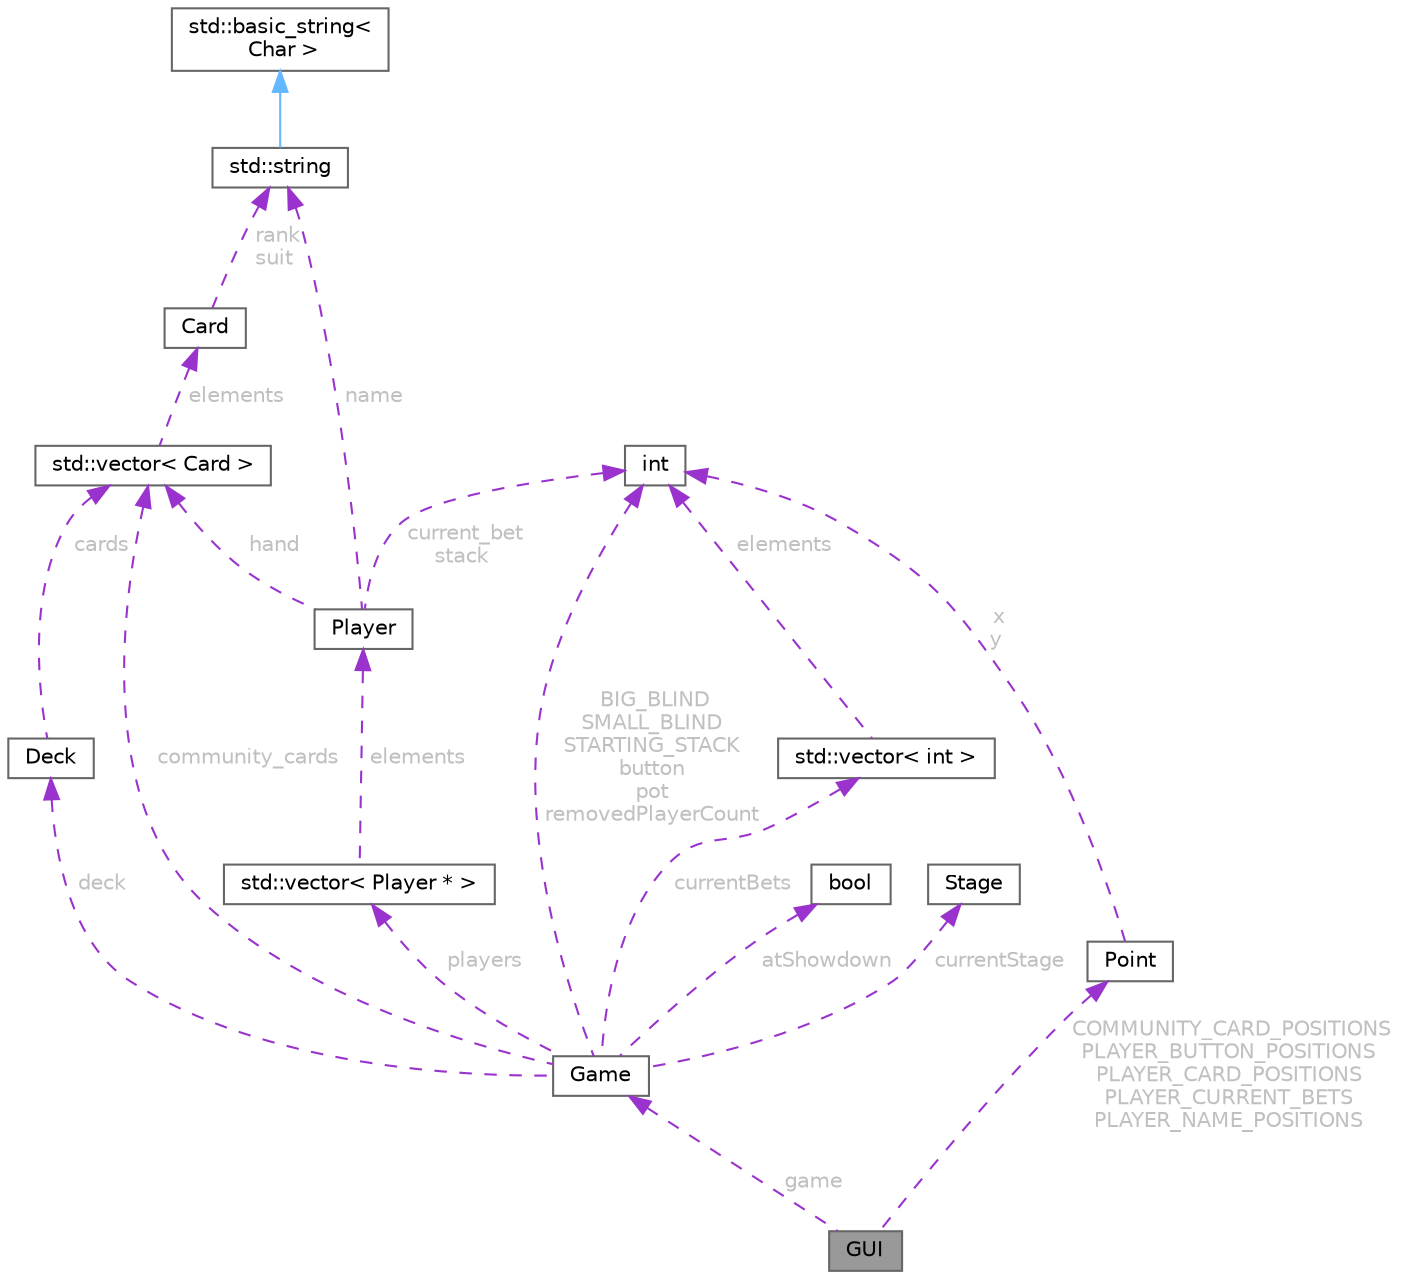 digraph "GUI"
{
 // INTERACTIVE_SVG=YES
 // LATEX_PDF_SIZE
  bgcolor="transparent";
  edge [fontname=Helvetica,fontsize=10,labelfontname=Helvetica,labelfontsize=10];
  node [fontname=Helvetica,fontsize=10,shape=box,height=0.2,width=0.4];
  Node1 [id="Node000001",label="GUI",height=0.2,width=0.4,color="gray40", fillcolor="grey60", style="filled", fontcolor="black",tooltip="Provides a graphical user interface for interacting with the poker game."];
  Node2 -> Node1 [id="edge1_Node000001_Node000002",dir="back",color="darkorchid3",style="dashed",tooltip=" ",label=" game",fontcolor="grey" ];
  Node2 [id="Node000002",label="Game",height=0.2,width=0.4,color="gray40", fillcolor="white", style="filled",URL="$class_game.html",tooltip="Manages the state and flow of a poker game."];
  Node3 -> Node2 [id="edge2_Node000002_Node000003",dir="back",color="darkorchid3",style="dashed",tooltip=" ",label=" deck",fontcolor="grey" ];
  Node3 [id="Node000003",label="Deck",height=0.2,width=0.4,color="gray40", fillcolor="white", style="filled",URL="$class_deck.html",tooltip="Represents a deck of playing cards, providing functionality to shuffle, deal, and manage the deck."];
  Node4 -> Node3 [id="edge3_Node000003_Node000004",dir="back",color="darkorchid3",style="dashed",tooltip=" ",label=" cards",fontcolor="grey" ];
  Node4 [id="Node000004",label="std::vector\< Card \>",height=0.2,width=0.4,color="gray40", fillcolor="white", style="filled",tooltip=" "];
  Node5 -> Node4 [id="edge4_Node000004_Node000005",dir="back",color="darkorchid3",style="dashed",tooltip=" ",label=" elements",fontcolor="grey" ];
  Node5 [id="Node000005",label="Card",height=0.2,width=0.4,color="gray40", fillcolor="white", style="filled",URL="$class_card.html",tooltip="Represents a single card in a deck of cards. Each card has a suit and a rank."];
  Node6 -> Node5 [id="edge5_Node000005_Node000006",dir="back",color="darkorchid3",style="dashed",tooltip=" ",label=" rank\nsuit",fontcolor="grey" ];
  Node6 [id="Node000006",label="std::string",height=0.2,width=0.4,color="gray40", fillcolor="white", style="filled",tooltip=" "];
  Node7 -> Node6 [id="edge6_Node000006_Node000007",dir="back",color="steelblue1",style="solid",tooltip=" "];
  Node7 [id="Node000007",label="std::basic_string\<\l Char \>",height=0.2,width=0.4,color="gray40", fillcolor="white", style="filled",tooltip=" "];
  Node8 -> Node2 [id="edge7_Node000002_Node000008",dir="back",color="darkorchid3",style="dashed",tooltip=" ",label=" players",fontcolor="grey" ];
  Node8 [id="Node000008",label="std::vector\< Player * \>",height=0.2,width=0.4,color="gray40", fillcolor="white", style="filled",tooltip=" "];
  Node9 -> Node8 [id="edge8_Node000008_Node000009",dir="back",color="darkorchid3",style="dashed",tooltip=" ",label=" elements",fontcolor="grey" ];
  Node9 [id="Node000009",label="Player",height=0.2,width=0.4,color="gray40", fillcolor="white", style="filled",URL="$class_player.html",tooltip="Represents a player in the poker game."];
  Node6 -> Node9 [id="edge9_Node000009_Node000006",dir="back",color="darkorchid3",style="dashed",tooltip=" ",label=" name",fontcolor="grey" ];
  Node4 -> Node9 [id="edge10_Node000009_Node000004",dir="back",color="darkorchid3",style="dashed",tooltip=" ",label=" hand",fontcolor="grey" ];
  Node10 -> Node9 [id="edge11_Node000009_Node000010",dir="back",color="darkorchid3",style="dashed",tooltip=" ",label=" current_bet\nstack",fontcolor="grey" ];
  Node10 [id="Node000010",label="int",height=0.2,width=0.4,color="gray40", fillcolor="white", style="filled",tooltip=" "];
  Node4 -> Node2 [id="edge12_Node000002_Node000004",dir="back",color="darkorchid3",style="dashed",tooltip=" ",label=" community_cards",fontcolor="grey" ];
  Node11 -> Node2 [id="edge13_Node000002_Node000011",dir="back",color="darkorchid3",style="dashed",tooltip=" ",label=" currentBets",fontcolor="grey" ];
  Node11 [id="Node000011",label="std::vector\< int \>",height=0.2,width=0.4,color="gray40", fillcolor="white", style="filled",tooltip=" "];
  Node10 -> Node11 [id="edge14_Node000011_Node000010",dir="back",color="darkorchid3",style="dashed",tooltip=" ",label=" elements",fontcolor="grey" ];
  Node10 -> Node2 [id="edge15_Node000002_Node000010",dir="back",color="darkorchid3",style="dashed",tooltip=" ",label=" BIG_BLIND\nSMALL_BLIND\nSTARTING_STACK\nbutton\npot\nremovedPlayerCount",fontcolor="grey" ];
  Node12 -> Node2 [id="edge16_Node000002_Node000012",dir="back",color="darkorchid3",style="dashed",tooltip=" ",label=" atShowdown",fontcolor="grey" ];
  Node12 [id="Node000012",label="bool",height=0.2,width=0.4,color="gray40", fillcolor="white", style="filled",tooltip=" "];
  Node13 -> Node2 [id="edge17_Node000002_Node000013",dir="back",color="darkorchid3",style="dashed",tooltip=" ",label=" currentStage",fontcolor="grey" ];
  Node13 [id="Node000013",label="Stage",height=0.2,width=0.4,color="gray40", fillcolor="white", style="filled",tooltip=" "];
  Node14 -> Node1 [id="edge18_Node000001_Node000014",dir="back",color="darkorchid3",style="dashed",tooltip=" ",label=" COMMUNITY_CARD_POSITIONS\nPLAYER_BUTTON_POSITIONS\nPLAYER_CARD_POSITIONS\nPLAYER_CURRENT_BETS\nPLAYER_NAME_POSITIONS",fontcolor="grey" ];
  Node14 [id="Node000014",label="Point",height=0.2,width=0.4,color="gray40", fillcolor="white", style="filled",URL="$struct_point.html",tooltip="Represents a point with x and y coordinates."];
  Node10 -> Node14 [id="edge19_Node000014_Node000010",dir="back",color="darkorchid3",style="dashed",tooltip=" ",label=" x\ny",fontcolor="grey" ];
}
